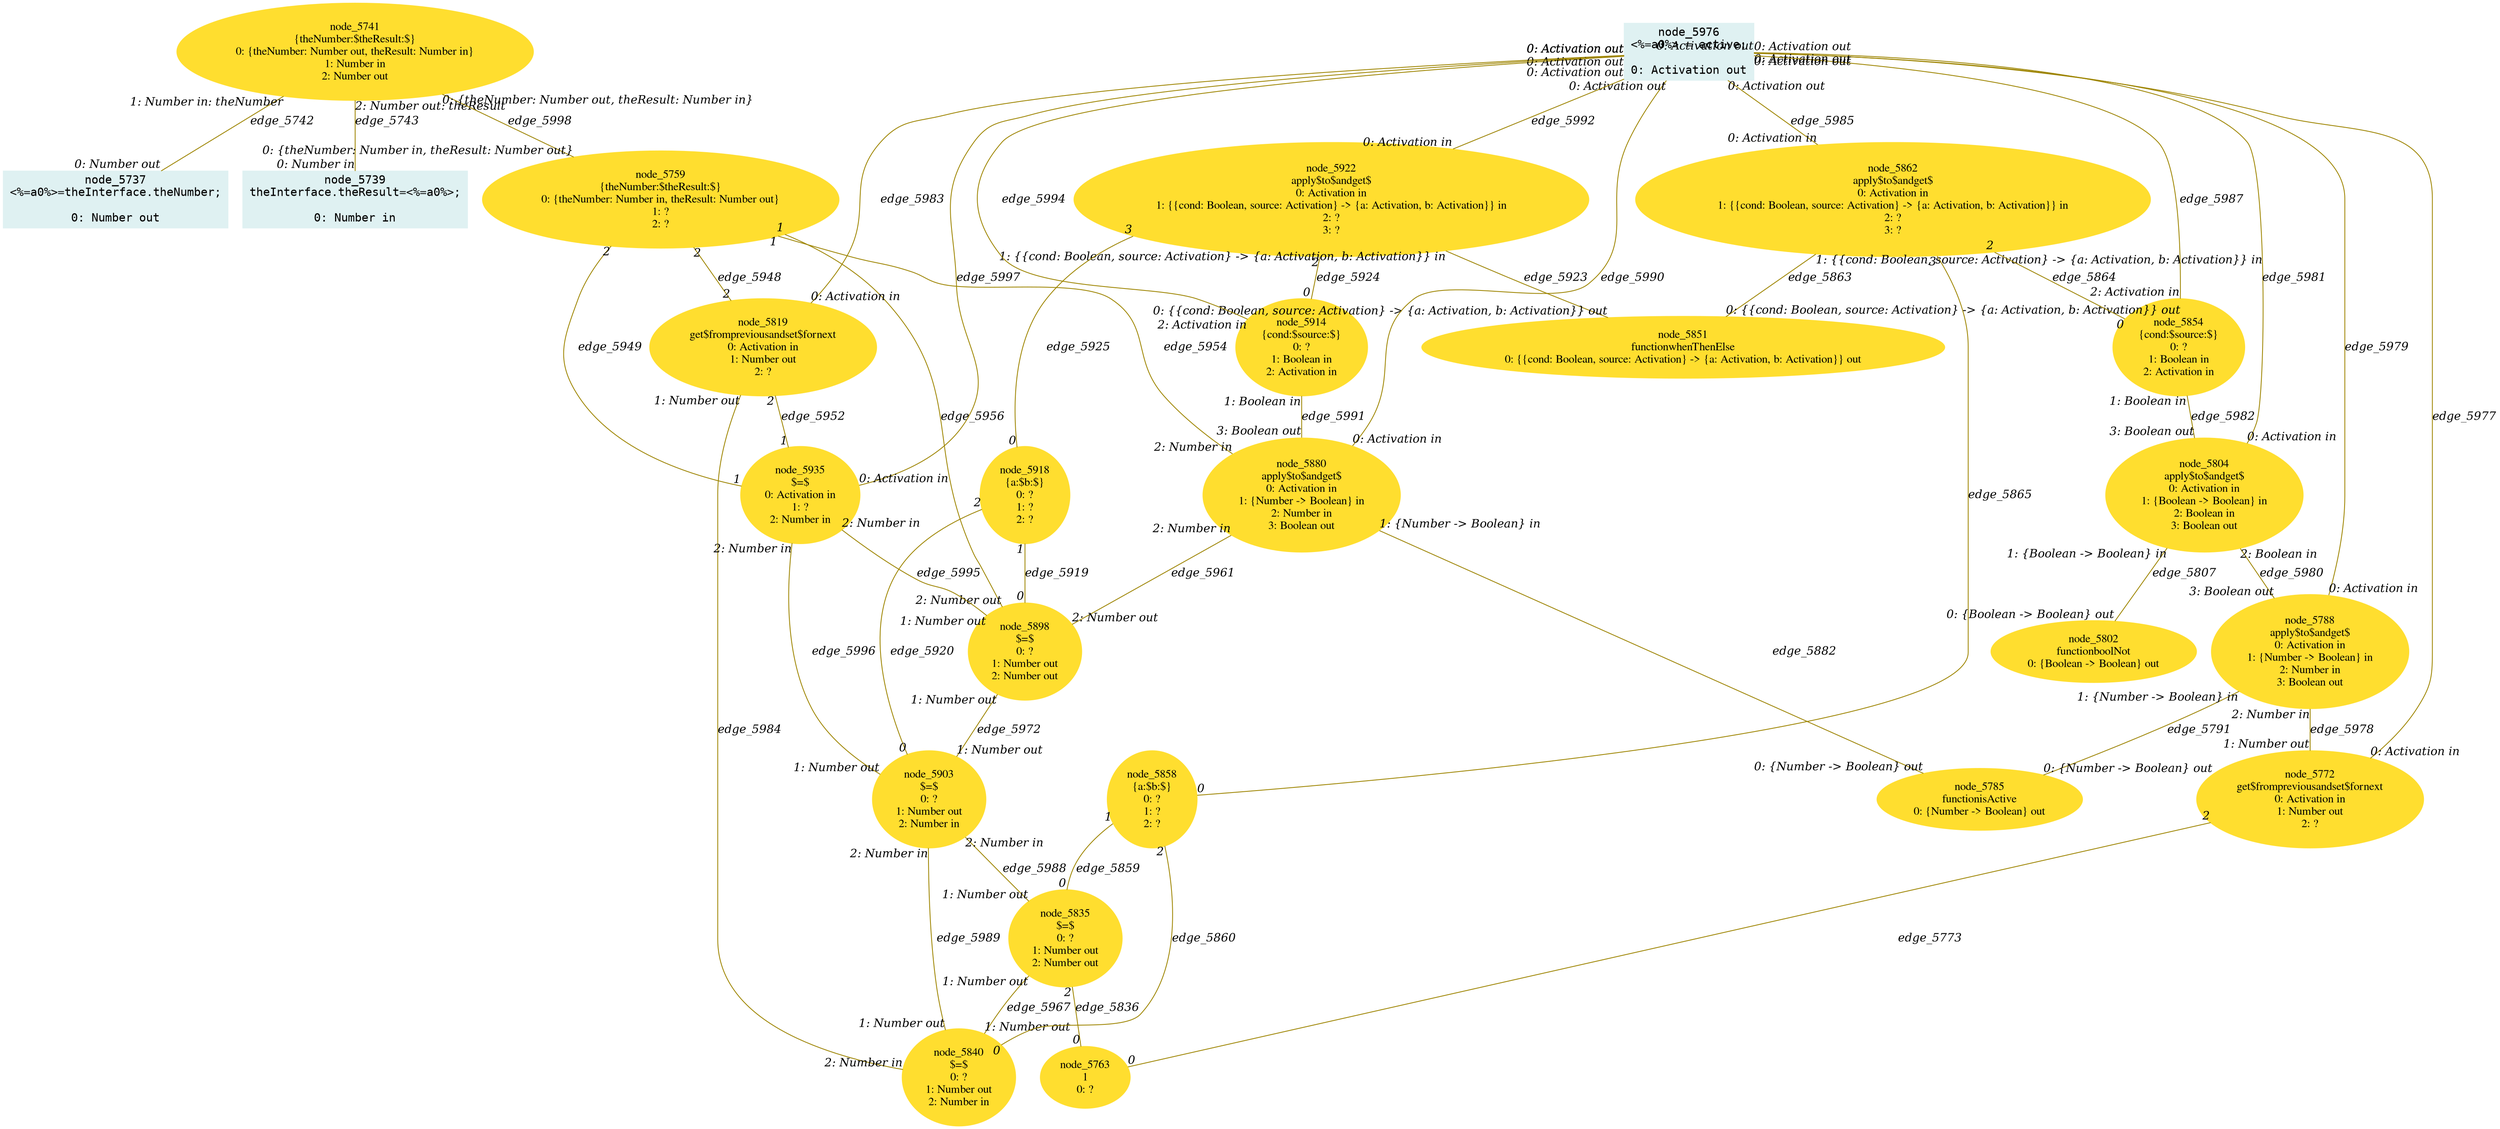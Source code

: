 digraph g{node_5737 [shape="box", style="filled", color="#dff1f2", fontname="Courier", label="node_5737
<%=a0%>=theInterface.theNumber;

0: Number out" ]
node_5739 [shape="box", style="filled", color="#dff1f2", fontname="Courier", label="node_5739
theInterface.theResult=<%=a0%>;

0: Number in" ]
node_5741 [shape="ellipse", style="filled", color="#ffde2f", fontname="Times", label="node_5741
{theNumber:$theResult:$}
0: {theNumber: Number out, theResult: Number in}
1: Number in
2: Number out" ]
node_5759 [shape="ellipse", style="filled", color="#ffde2f", fontname="Times", label="node_5759
{theNumber:$theResult:$}
0: {theNumber: Number in, theResult: Number out}
1: ?
2: ?" ]
node_5763 [shape="ellipse", style="filled", color="#ffde2f", fontname="Times", label="node_5763
1
0: ?" ]
node_5772 [shape="ellipse", style="filled", color="#ffde2f", fontname="Times", label="node_5772
get$frompreviousandset$fornext
0: Activation in
1: Number out
2: ?" ]
node_5785 [shape="ellipse", style="filled", color="#ffde2f", fontname="Times", label="node_5785
functionisActive
0: {Number -> Boolean} out" ]
node_5788 [shape="ellipse", style="filled", color="#ffde2f", fontname="Times", label="node_5788
apply$to$andget$
0: Activation in
1: {Number -> Boolean} in
2: Number in
3: Boolean out" ]
node_5802 [shape="ellipse", style="filled", color="#ffde2f", fontname="Times", label="node_5802
functionboolNot
0: {Boolean -> Boolean} out" ]
node_5804 [shape="ellipse", style="filled", color="#ffde2f", fontname="Times", label="node_5804
apply$to$andget$
0: Activation in
1: {Boolean -> Boolean} in
2: Boolean in
3: Boolean out" ]
node_5819 [shape="ellipse", style="filled", color="#ffde2f", fontname="Times", label="node_5819
get$frompreviousandset$fornext
0: Activation in
1: Number out
2: ?" ]
node_5835 [shape="ellipse", style="filled", color="#ffde2f", fontname="Times", label="node_5835
$=$
0: ?
1: Number out
2: Number out" ]
node_5840 [shape="ellipse", style="filled", color="#ffde2f", fontname="Times", label="node_5840
$=$
0: ?
1: Number out
2: Number in" ]
node_5851 [shape="ellipse", style="filled", color="#ffde2f", fontname="Times", label="node_5851
functionwhenThenElse
0: {{cond: Boolean, source: Activation} -> {a: Activation, b: Activation}} out" ]
node_5854 [shape="ellipse", style="filled", color="#ffde2f", fontname="Times", label="node_5854
{cond:$source:$}
0: ?
1: Boolean in
2: Activation in" ]
node_5858 [shape="ellipse", style="filled", color="#ffde2f", fontname="Times", label="node_5858
{a:$b:$}
0: ?
1: ?
2: ?" ]
node_5862 [shape="ellipse", style="filled", color="#ffde2f", fontname="Times", label="node_5862
apply$to$andget$
0: Activation in
1: {{cond: Boolean, source: Activation} -> {a: Activation, b: Activation}} in
2: ?
3: ?" ]
node_5880 [shape="ellipse", style="filled", color="#ffde2f", fontname="Times", label="node_5880
apply$to$andget$
0: Activation in
1: {Number -> Boolean} in
2: Number in
3: Boolean out" ]
node_5898 [shape="ellipse", style="filled", color="#ffde2f", fontname="Times", label="node_5898
$=$
0: ?
1: Number out
2: Number out" ]
node_5903 [shape="ellipse", style="filled", color="#ffde2f", fontname="Times", label="node_5903
$=$
0: ?
1: Number out
2: Number in" ]
node_5914 [shape="ellipse", style="filled", color="#ffde2f", fontname="Times", label="node_5914
{cond:$source:$}
0: ?
1: Boolean in
2: Activation in" ]
node_5918 [shape="ellipse", style="filled", color="#ffde2f", fontname="Times", label="node_5918
{a:$b:$}
0: ?
1: ?
2: ?" ]
node_5922 [shape="ellipse", style="filled", color="#ffde2f", fontname="Times", label="node_5922
apply$to$andget$
0: Activation in
1: {{cond: Boolean, source: Activation} -> {a: Activation, b: Activation}} in
2: ?
3: ?" ]
node_5935 [shape="ellipse", style="filled", color="#ffde2f", fontname="Times", label="node_5935
$=$
0: Activation in
1: ?
2: Number in" ]
node_5976 [shape="box", style="filled", color="#dff1f2", fontname="Courier", label="node_5976
<%=a0%> = active;

0: Activation out" ]
node_5741 -> node_5737 [dir=none, arrowHead=none, fontname="Times-Italic", arrowsize=1, color="#9d8400", label="edge_5742",  headlabel="0: Number out", taillabel="1: Number in: theNumber" ]
node_5741 -> node_5739 [dir=none, arrowHead=none, fontname="Times-Italic", arrowsize=1, color="#9d8400", label="edge_5743",  headlabel="0: Number in", taillabel="2: Number out: theResult" ]
node_5772 -> node_5763 [dir=none, arrowHead=none, fontname="Times-Italic", arrowsize=1, color="#9d8400", label="edge_5773",  headlabel="0", taillabel="2" ]
node_5788 -> node_5785 [dir=none, arrowHead=none, fontname="Times-Italic", arrowsize=1, color="#9d8400", label="edge_5791",  headlabel="0: {Number -> Boolean} out", taillabel="1: {Number -> Boolean} in" ]
node_5804 -> node_5802 [dir=none, arrowHead=none, fontname="Times-Italic", arrowsize=1, color="#9d8400", label="edge_5807",  headlabel="0: {Boolean -> Boolean} out", taillabel="1: {Boolean -> Boolean} in" ]
node_5835 -> node_5763 [dir=none, arrowHead=none, fontname="Times-Italic", arrowsize=1, color="#9d8400", label="edge_5836",  headlabel="0", taillabel="2" ]
node_5858 -> node_5835 [dir=none, arrowHead=none, fontname="Times-Italic", arrowsize=1, color="#9d8400", label="edge_5859",  headlabel="0", taillabel="1" ]
node_5858 -> node_5840 [dir=none, arrowHead=none, fontname="Times-Italic", arrowsize=1, color="#9d8400", label="edge_5860",  headlabel="0", taillabel="2" ]
node_5862 -> node_5851 [dir=none, arrowHead=none, fontname="Times-Italic", arrowsize=1, color="#9d8400", label="edge_5863",  headlabel="0: {{cond: Boolean, source: Activation} -> {a: Activation, b: Activation}} out", taillabel="1: {{cond: Boolean, source: Activation} -> {a: Activation, b: Activation}} in" ]
node_5862 -> node_5854 [dir=none, arrowHead=none, fontname="Times-Italic", arrowsize=1, color="#9d8400", label="edge_5864",  headlabel="0", taillabel="2" ]
node_5862 -> node_5858 [dir=none, arrowHead=none, fontname="Times-Italic", arrowsize=1, color="#9d8400", label="edge_5865",  headlabel="0", taillabel="3" ]
node_5880 -> node_5785 [dir=none, arrowHead=none, fontname="Times-Italic", arrowsize=1, color="#9d8400", label="edge_5882",  headlabel="0: {Number -> Boolean} out", taillabel="1: {Number -> Boolean} in" ]
node_5918 -> node_5898 [dir=none, arrowHead=none, fontname="Times-Italic", arrowsize=1, color="#9d8400", label="edge_5919",  headlabel="0", taillabel="1" ]
node_5918 -> node_5903 [dir=none, arrowHead=none, fontname="Times-Italic", arrowsize=1, color="#9d8400", label="edge_5920",  headlabel="0", taillabel="2" ]
node_5922 -> node_5851 [dir=none, arrowHead=none, fontname="Times-Italic", arrowsize=1, color="#9d8400", label="edge_5923",  headlabel="0: {{cond: Boolean, source: Activation} -> {a: Activation, b: Activation}} out", taillabel="1: {{cond: Boolean, source: Activation} -> {a: Activation, b: Activation}} in" ]
node_5922 -> node_5914 [dir=none, arrowHead=none, fontname="Times-Italic", arrowsize=1, color="#9d8400", label="edge_5924",  headlabel="0", taillabel="2" ]
node_5922 -> node_5918 [dir=none, arrowHead=none, fontname="Times-Italic", arrowsize=1, color="#9d8400", label="edge_5925",  headlabel="0", taillabel="3" ]
node_5759 -> node_5819 [dir=none, arrowHead=none, fontname="Times-Italic", arrowsize=1, color="#9d8400", label="edge_5948",  headlabel="2", taillabel="2" ]
node_5759 -> node_5935 [dir=none, arrowHead=none, fontname="Times-Italic", arrowsize=1, color="#9d8400", label="edge_5949",  headlabel="1", taillabel="2" ]
node_5819 -> node_5935 [dir=none, arrowHead=none, fontname="Times-Italic", arrowsize=1, color="#9d8400", label="edge_5952",  headlabel="1", taillabel="2" ]
node_5759 -> node_5880 [dir=none, arrowHead=none, fontname="Times-Italic", arrowsize=1, color="#9d8400", label="edge_5954",  headlabel="2: Number in", taillabel="1" ]
node_5759 -> node_5898 [dir=none, arrowHead=none, fontname="Times-Italic", arrowsize=1, color="#9d8400", label="edge_5956",  headlabel="2: Number out", taillabel="1" ]
node_5880 -> node_5898 [dir=none, arrowHead=none, fontname="Times-Italic", arrowsize=1, color="#9d8400", label="edge_5961",  headlabel="2: Number out", taillabel="2: Number in" ]
node_5835 -> node_5840 [dir=none, arrowHead=none, fontname="Times-Italic", arrowsize=1, color="#9d8400", label="edge_5967",  headlabel="1: Number out", taillabel="1: Number out" ]
node_5898 -> node_5903 [dir=none, arrowHead=none, fontname="Times-Italic", arrowsize=1, color="#9d8400", label="edge_5972",  headlabel="1: Number out", taillabel="1: Number out" ]
node_5976 -> node_5772 [dir=none, arrowHead=none, fontname="Times-Italic", arrowsize=1, color="#9d8400", label="edge_5977",  headlabel="0: Activation in", taillabel="0: Activation out" ]
node_5788 -> node_5772 [dir=none, arrowHead=none, fontname="Times-Italic", arrowsize=1, color="#9d8400", label="edge_5978",  headlabel="1: Number out", taillabel="2: Number in" ]
node_5976 -> node_5788 [dir=none, arrowHead=none, fontname="Times-Italic", arrowsize=1, color="#9d8400", label="edge_5979",  headlabel="0: Activation in", taillabel="0: Activation out" ]
node_5804 -> node_5788 [dir=none, arrowHead=none, fontname="Times-Italic", arrowsize=1, color="#9d8400", label="edge_5980",  headlabel="3: Boolean out", taillabel="2: Boolean in" ]
node_5976 -> node_5804 [dir=none, arrowHead=none, fontname="Times-Italic", arrowsize=1, color="#9d8400", label="edge_5981",  headlabel="0: Activation in", taillabel="0: Activation out" ]
node_5854 -> node_5804 [dir=none, arrowHead=none, fontname="Times-Italic", arrowsize=1, color="#9d8400", label="edge_5982",  headlabel="3: Boolean out", taillabel="1: Boolean in" ]
node_5976 -> node_5819 [dir=none, arrowHead=none, fontname="Times-Italic", arrowsize=1, color="#9d8400", label="edge_5983",  headlabel="0: Activation in", taillabel="0: Activation out" ]
node_5840 -> node_5819 [dir=none, arrowHead=none, fontname="Times-Italic", arrowsize=1, color="#9d8400", label="edge_5984",  headlabel="1: Number out", taillabel="2: Number in" ]
node_5976 -> node_5862 [dir=none, arrowHead=none, fontname="Times-Italic", arrowsize=1, color="#9d8400", label="edge_5985",  headlabel="0: Activation in", taillabel="0: Activation out" ]
node_5976 -> node_5854 [dir=none, arrowHead=none, fontname="Times-Italic", arrowsize=1, color="#9d8400", label="edge_5987",  headlabel="2: Activation in", taillabel="0: Activation out" ]
node_5903 -> node_5835 [dir=none, arrowHead=none, fontname="Times-Italic", arrowsize=1, color="#9d8400", label="edge_5988",  headlabel="1: Number out", taillabel="2: Number in" ]
node_5903 -> node_5840 [dir=none, arrowHead=none, fontname="Times-Italic", arrowsize=1, color="#9d8400", label="edge_5989",  headlabel="1: Number out", taillabel="2: Number in" ]
node_5976 -> node_5880 [dir=none, arrowHead=none, fontname="Times-Italic", arrowsize=1, color="#9d8400", label="edge_5990",  headlabel="0: Activation in", taillabel="0: Activation out" ]
node_5914 -> node_5880 [dir=none, arrowHead=none, fontname="Times-Italic", arrowsize=1, color="#9d8400", label="edge_5991",  headlabel="3: Boolean out", taillabel="1: Boolean in" ]
node_5976 -> node_5922 [dir=none, arrowHead=none, fontname="Times-Italic", arrowsize=1, color="#9d8400", label="edge_5992",  headlabel="0: Activation in", taillabel="0: Activation out" ]
node_5976 -> node_5914 [dir=none, arrowHead=none, fontname="Times-Italic", arrowsize=1, color="#9d8400", label="edge_5994",  headlabel="2: Activation in", taillabel="0: Activation out" ]
node_5935 -> node_5898 [dir=none, arrowHead=none, fontname="Times-Italic", arrowsize=1, color="#9d8400", label="edge_5995",  headlabel="1: Number out", taillabel="2: Number in" ]
node_5935 -> node_5903 [dir=none, arrowHead=none, fontname="Times-Italic", arrowsize=1, color="#9d8400", label="edge_5996",  headlabel="1: Number out", taillabel="2: Number in" ]
node_5976 -> node_5935 [dir=none, arrowHead=none, fontname="Times-Italic", arrowsize=1, color="#9d8400", label="edge_5997",  headlabel="0: Activation in", taillabel="0: Activation out" ]
node_5741 -> node_5759 [dir=none, arrowHead=none, fontname="Times-Italic", arrowsize=1, color="#9d8400", label="edge_5998",  headlabel="0: {theNumber: Number in, theResult: Number out}", taillabel="0: {theNumber: Number out, theResult: Number in}" ]
}